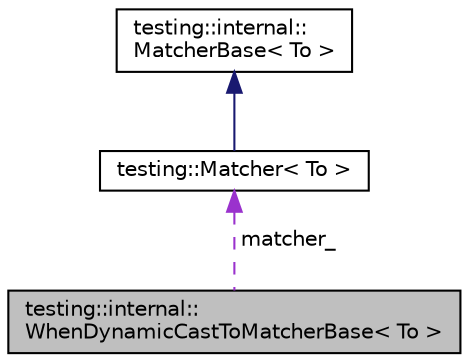 digraph "testing::internal::WhenDynamicCastToMatcherBase&lt; To &gt;"
{
  edge [fontname="Helvetica",fontsize="10",labelfontname="Helvetica",labelfontsize="10"];
  node [fontname="Helvetica",fontsize="10",shape=record];
  Node1 [label="testing::internal::\lWhenDynamicCastToMatcherBase\< To \>",height=0.2,width=0.4,color="black", fillcolor="grey75", style="filled", fontcolor="black"];
  Node2 -> Node1 [dir="back",color="darkorchid3",fontsize="10",style="dashed",label=" matcher_" ];
  Node2 [label="testing::Matcher\< To \>",height=0.2,width=0.4,color="black", fillcolor="white", style="filled",URL="$classtesting_1_1_matcher.html"];
  Node3 -> Node2 [dir="back",color="midnightblue",fontsize="10",style="solid"];
  Node3 [label="testing::internal::\lMatcherBase\< To \>",height=0.2,width=0.4,color="black", fillcolor="white", style="filled",URL="$classtesting_1_1internal_1_1_matcher_base.html"];
}
